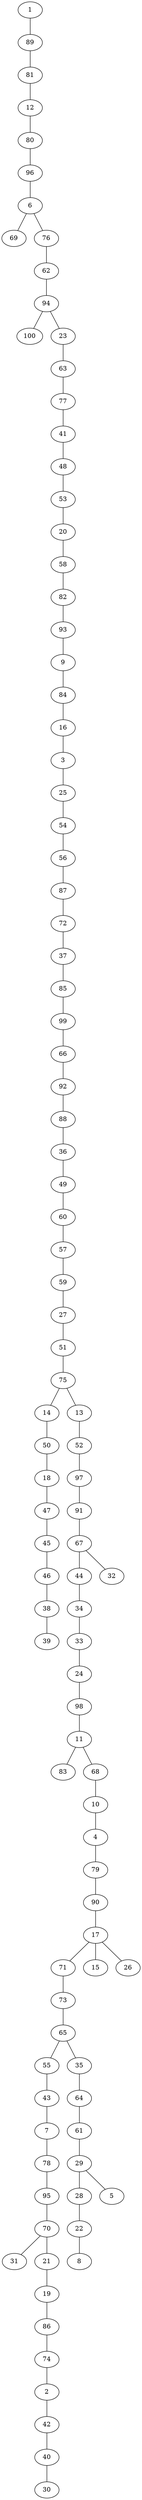 graph arbol_DFS_I_G_1 {
    1;
    89;
    81;
    12;
    80;
    96;
    6;
    69;
    76;
    62;
    94;
    100;
    23;
    63;
    77;
    41;
    48;
    53;
    20;
    58;
    82;
    93;
    9;
    84;
    16;
    3;
    25;
    54;
    56;
    87;
    72;
    37;
    85;
    99;
    66;
    92;
    88;
    36;
    49;
    60;
    57;
    59;
    27;
    51;
    75;
    14;
    50;
    18;
    47;
    45;
    46;
    38;
    39;
    13;
    52;
    97;
    91;
    67;
    44;
    34;
    33;
    24;
    98;
    11;
    83;
    68;
    10;
    4;
    79;
    90;
    17;
    71;
    73;
    65;
    55;
    43;
    7;
    78;
    95;
    70;
    31;
    21;
    19;
    86;
    74;
    2;
    42;
    40;
    30;
    35;
    64;
    61;
    29;
    28;
    22;
    8;
    5;
    15;
    26;
    32;
    1 -- 89;
    89 -- 81;
    81 -- 12;
    12 -- 80;
    80 -- 96;
    96 -- 6;
    6 -- 69;
    6 -- 76;
    76 -- 62;
    62 -- 94;
    94 -- 100;
    94 -- 23;
    23 -- 63;
    63 -- 77;
    77 -- 41;
    41 -- 48;
    48 -- 53;
    53 -- 20;
    20 -- 58;
    58 -- 82;
    82 -- 93;
    93 -- 9;
    9 -- 84;
    84 -- 16;
    16 -- 3;
    3 -- 25;
    25 -- 54;
    54 -- 56;
    56 -- 87;
    87 -- 72;
    72 -- 37;
    37 -- 85;
    85 -- 99;
    99 -- 66;
    66 -- 92;
    92 -- 88;
    88 -- 36;
    36 -- 49;
    49 -- 60;
    60 -- 57;
    57 -- 59;
    59 -- 27;
    27 -- 51;
    51 -- 75;
    75 -- 14;
    14 -- 50;
    50 -- 18;
    18 -- 47;
    47 -- 45;
    45 -- 46;
    46 -- 38;
    38 -- 39;
    75 -- 13;
    13 -- 52;
    52 -- 97;
    97 -- 91;
    91 -- 67;
    67 -- 44;
    44 -- 34;
    34 -- 33;
    33 -- 24;
    24 -- 98;
    98 -- 11;
    11 -- 83;
    11 -- 68;
    68 -- 10;
    10 -- 4;
    4 -- 79;
    79 -- 90;
    90 -- 17;
    17 -- 71;
    71 -- 73;
    73 -- 65;
    65 -- 55;
    55 -- 43;
    43 -- 7;
    7 -- 78;
    78 -- 95;
    95 -- 70;
    70 -- 31;
    70 -- 21;
    21 -- 19;
    19 -- 86;
    86 -- 74;
    74 -- 2;
    2 -- 42;
    42 -- 40;
    40 -- 30;
    65 -- 35;
    35 -- 64;
    64 -- 61;
    61 -- 29;
    29 -- 28;
    28 -- 22;
    22 -- 8;
    29 -- 5;
    17 -- 15;
    17 -- 26;
    67 -- 32;
}